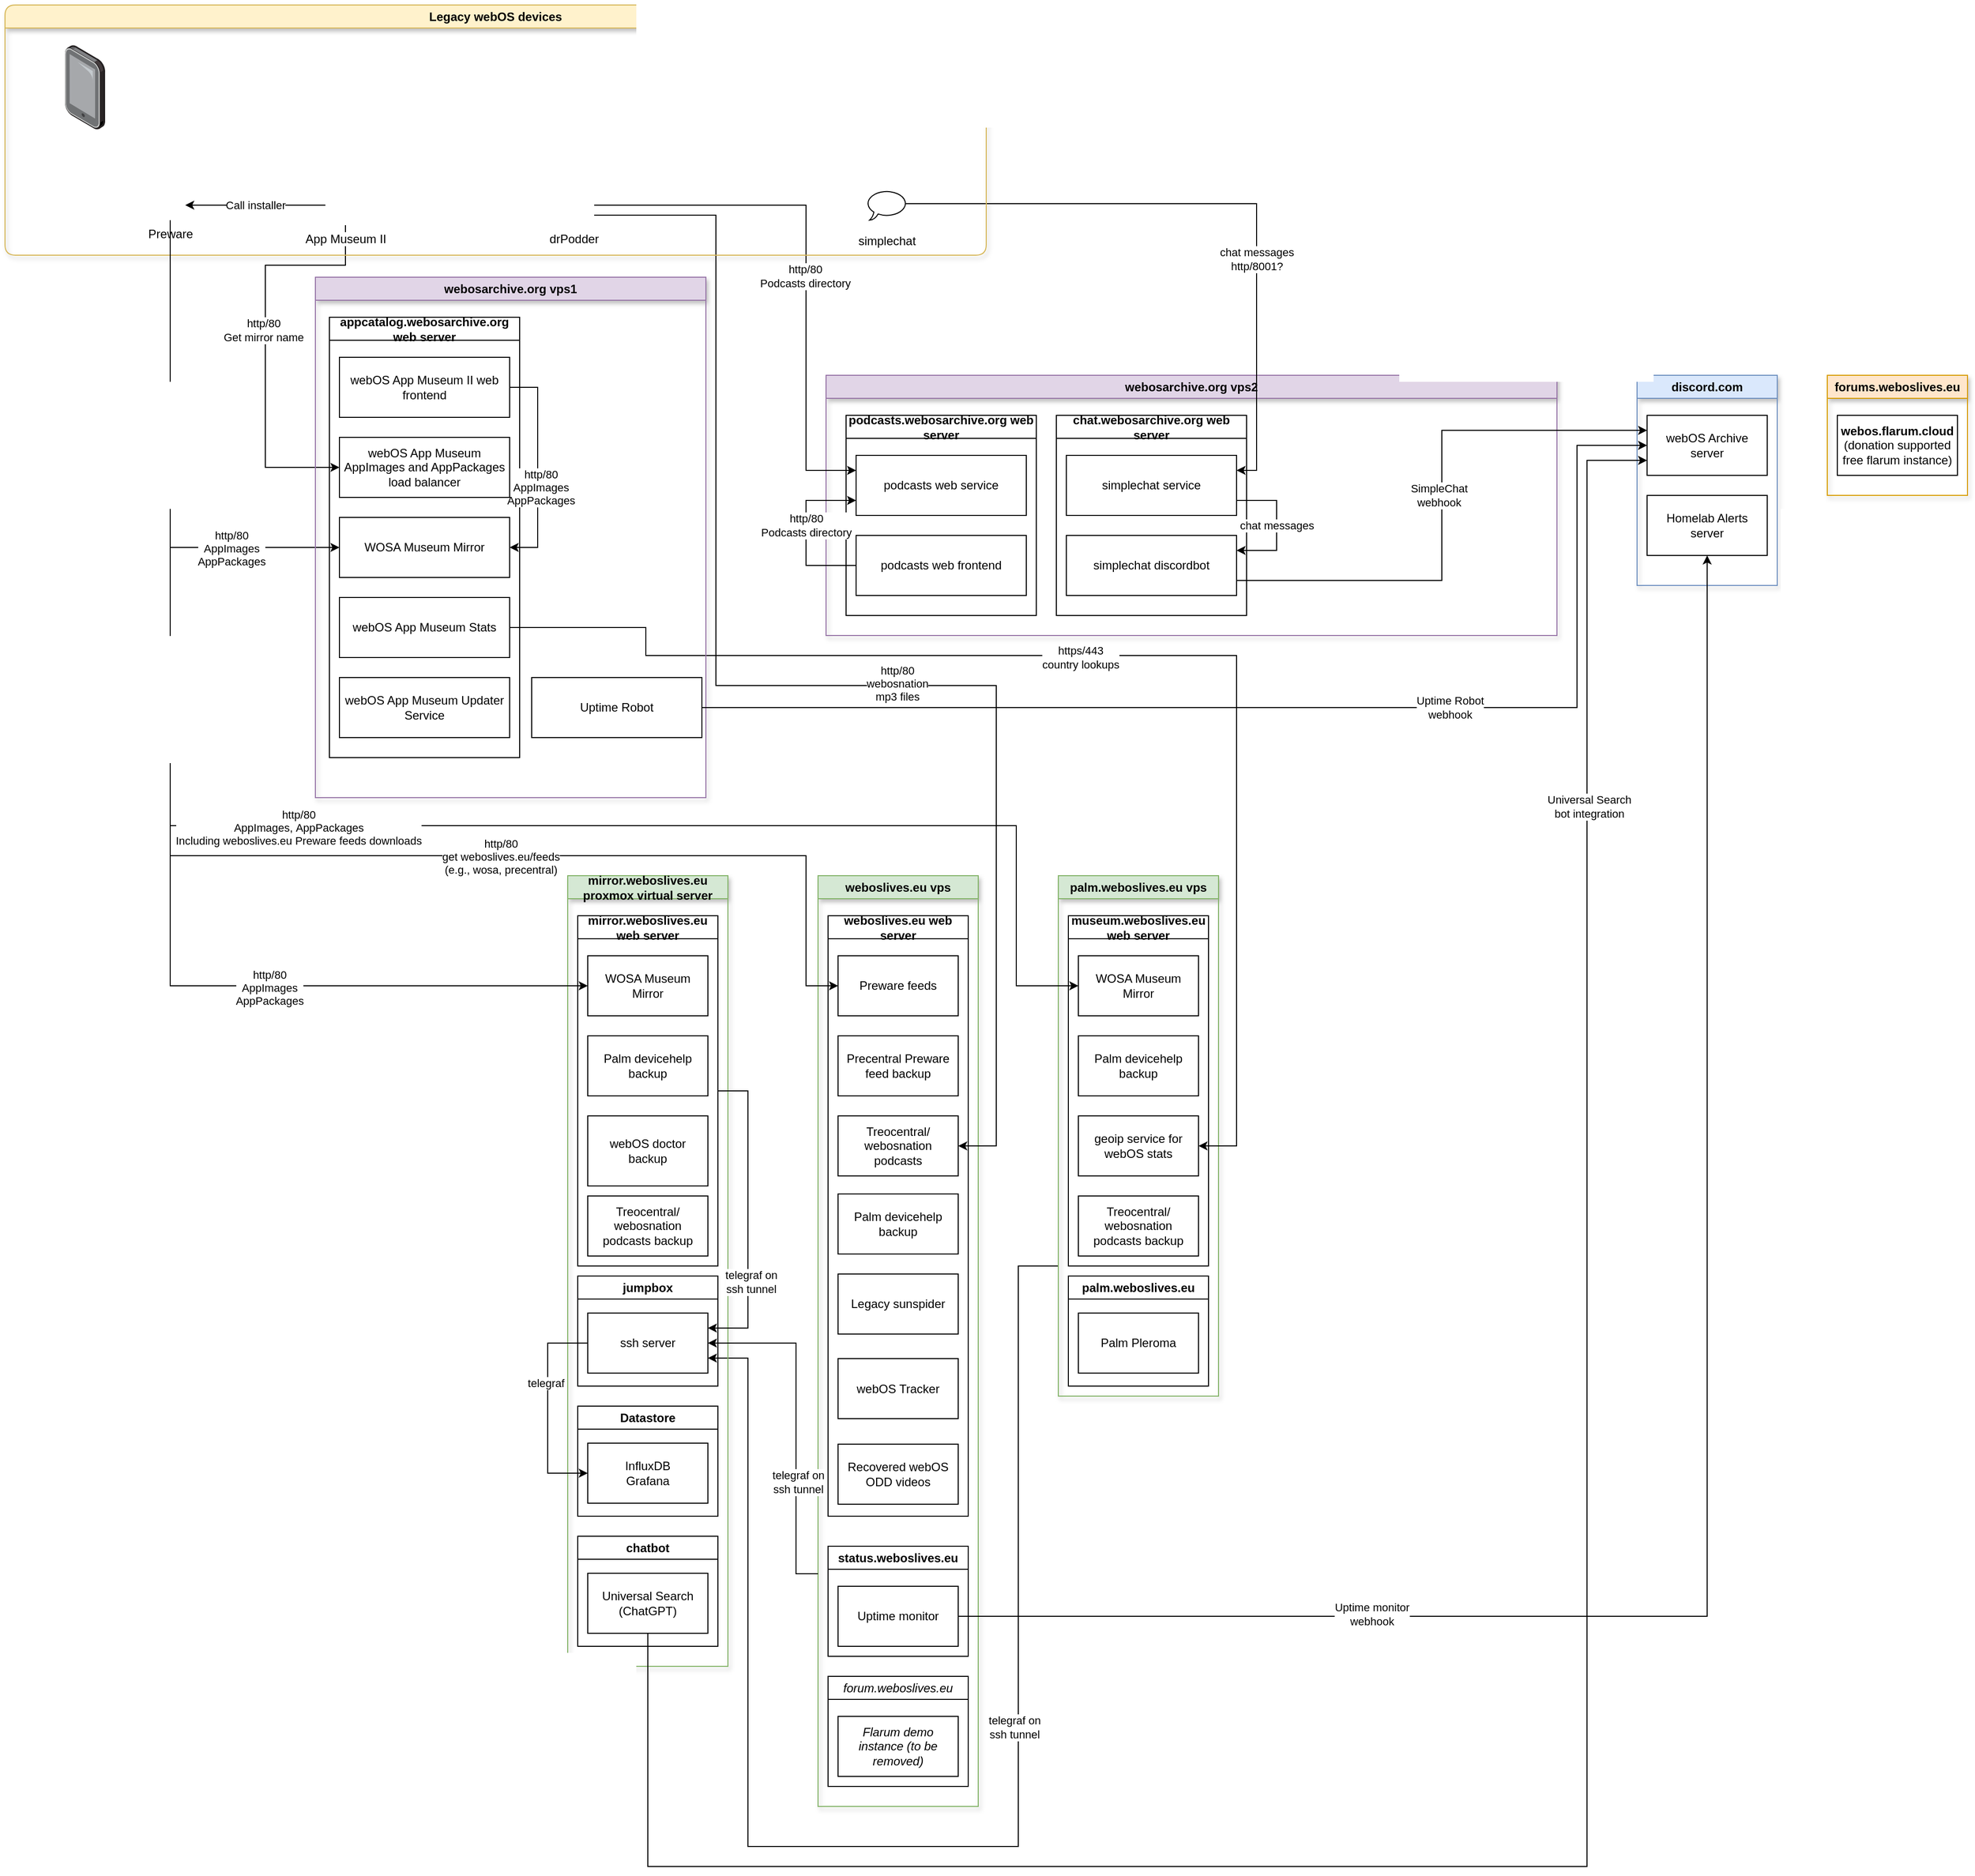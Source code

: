 <mxfile version="21.5.2" type="github">
  <diagram name="Page-1" id="cCbnzm1xCQD83DKspaT3">
    <mxGraphModel dx="1781" dy="1730" grid="1" gridSize="10" guides="1" tooltips="1" connect="1" arrows="1" fold="1" page="1" pageScale="1" pageWidth="827" pageHeight="1169" math="0" shadow="0">
      <root>
        <mxCell id="0" />
        <mxCell id="1" parent="0" />
        <mxCell id="PS-D71UFCIVm1v_QH7SR-17" value="weboslives.eu vps" style="swimlane;whiteSpace=wrap;html=1;fillColor=#d5e8d4;strokeColor=#82b366;shadow=1;" parent="1" vertex="1">
          <mxGeometry x="382" y="210" width="160" height="930" as="geometry" />
        </mxCell>
        <mxCell id="l4s4kaO-_cYa82F50tmw-3" value="weboslives.eu web server" style="swimlane;whiteSpace=wrap;html=1;" parent="PS-D71UFCIVm1v_QH7SR-17" vertex="1">
          <mxGeometry x="10" y="40" width="140" height="600" as="geometry">
            <mxRectangle x="310" y="190" width="120" height="30" as="alternateBounds" />
          </mxGeometry>
        </mxCell>
        <mxCell id="l4s4kaO-_cYa82F50tmw-4" value="Preware feeds" style="rounded=0;whiteSpace=wrap;html=1;" parent="l4s4kaO-_cYa82F50tmw-3" vertex="1">
          <mxGeometry x="10" y="40" width="120" height="60" as="geometry" />
        </mxCell>
        <mxCell id="l4s4kaO-_cYa82F50tmw-5" value="Precentral Preware feed backup" style="rounded=0;whiteSpace=wrap;html=1;" parent="l4s4kaO-_cYa82F50tmw-3" vertex="1">
          <mxGeometry x="10" y="120" width="120" height="60" as="geometry" />
        </mxCell>
        <mxCell id="PS-D71UFCIVm1v_QH7SR-1" value="Palm devicehelp backup" style="rounded=0;whiteSpace=wrap;html=1;" parent="l4s4kaO-_cYa82F50tmw-3" vertex="1">
          <mxGeometry x="10" y="278" width="120" height="60" as="geometry" />
        </mxCell>
        <mxCell id="PS-D71UFCIVm1v_QH7SR-2" value="Legacy sunspider" style="rounded=0;whiteSpace=wrap;html=1;" parent="l4s4kaO-_cYa82F50tmw-3" vertex="1">
          <mxGeometry x="10" y="358" width="120" height="60" as="geometry" />
        </mxCell>
        <mxCell id="PS-D71UFCIVm1v_QH7SR-3" value="webOS Tracker" style="rounded=0;whiteSpace=wrap;html=1;" parent="l4s4kaO-_cYa82F50tmw-3" vertex="1">
          <mxGeometry x="10" y="442.5" width="120" height="60" as="geometry" />
        </mxCell>
        <mxCell id="PS-D71UFCIVm1v_QH7SR-4" value="Recovered webOS ODD videos" style="rounded=0;whiteSpace=wrap;html=1;" parent="l4s4kaO-_cYa82F50tmw-3" vertex="1">
          <mxGeometry x="10" y="528" width="120" height="60" as="geometry" />
        </mxCell>
        <mxCell id="5oSPO5W26ucSjFXBTbh1-4" value="Treocentral/&lt;br&gt;webosnation podcasts" style="rounded=0;whiteSpace=wrap;html=1;" parent="l4s4kaO-_cYa82F50tmw-3" vertex="1">
          <mxGeometry x="10" y="200" width="120" height="60" as="geometry" />
        </mxCell>
        <mxCell id="PS-D71UFCIVm1v_QH7SR-18" value="status.weboslives.eu" style="swimlane;whiteSpace=wrap;html=1;" parent="PS-D71UFCIVm1v_QH7SR-17" vertex="1">
          <mxGeometry x="10" y="670" width="140" height="110" as="geometry" />
        </mxCell>
        <mxCell id="PS-D71UFCIVm1v_QH7SR-12" value="&lt;span style=&quot;font-style: normal;&quot;&gt;Uptime monitor&lt;/span&gt;" style="rounded=0;whiteSpace=wrap;html=1;fontStyle=2" parent="PS-D71UFCIVm1v_QH7SR-18" vertex="1">
          <mxGeometry x="10" y="40" width="120" height="60" as="geometry" />
        </mxCell>
        <mxCell id="PS-D71UFCIVm1v_QH7SR-51" value="forum.weboslives.eu" style="swimlane;whiteSpace=wrap;html=1;fontStyle=2" parent="PS-D71UFCIVm1v_QH7SR-17" vertex="1">
          <mxGeometry x="10" y="800" width="140" height="110" as="geometry" />
        </mxCell>
        <mxCell id="PS-D71UFCIVm1v_QH7SR-52" value="Flarum demo instance (to be removed)" style="rounded=0;whiteSpace=wrap;html=1;fontStyle=2" parent="PS-D71UFCIVm1v_QH7SR-51" vertex="1">
          <mxGeometry x="10" y="40" width="120" height="60" as="geometry" />
        </mxCell>
        <mxCell id="5oSPO5W26ucSjFXBTbh1-12" style="edgeStyle=orthogonalEdgeStyle;rounded=0;orthogonalLoop=1;jettySize=auto;html=1;exitX=0;exitY=0.75;exitDx=0;exitDy=0;entryX=1;entryY=0.75;entryDx=0;entryDy=0;" parent="1" source="PS-D71UFCIVm1v_QH7SR-31" target="PS-D71UFCIVm1v_QH7SR-43" edge="1">
          <mxGeometry relative="1" as="geometry">
            <Array as="points">
              <mxPoint x="582" y="600" />
              <mxPoint x="582" y="1180" />
              <mxPoint x="312" y="1180" />
              <mxPoint x="312" y="692" />
            </Array>
          </mxGeometry>
        </mxCell>
        <mxCell id="5oSPO5W26ucSjFXBTbh1-13" value="telegraf on&lt;br&gt;ssh tunnel" style="edgeLabel;html=1;align=center;verticalAlign=middle;resizable=0;points=[];" parent="5oSPO5W26ucSjFXBTbh1-12" vertex="1" connectable="0">
          <mxGeometry x="-0.294" y="-4" relative="1" as="geometry">
            <mxPoint as="offset" />
          </mxGeometry>
        </mxCell>
        <mxCell id="PS-D71UFCIVm1v_QH7SR-31" value="palm.weboslives.eu vps" style="swimlane;whiteSpace=wrap;html=1;fillColor=#d5e8d4;strokeColor=#82b366;shadow=1;" parent="1" vertex="1">
          <mxGeometry x="622" y="210" width="160" height="520" as="geometry" />
        </mxCell>
        <mxCell id="PS-D71UFCIVm1v_QH7SR-39" value="palm.weboslives.eu" style="swimlane;whiteSpace=wrap;html=1;" parent="PS-D71UFCIVm1v_QH7SR-31" vertex="1">
          <mxGeometry x="10" y="400" width="140" height="110" as="geometry" />
        </mxCell>
        <mxCell id="PS-D71UFCIVm1v_QH7SR-10" value="Palm Pleroma" style="rounded=0;whiteSpace=wrap;html=1;" parent="PS-D71UFCIVm1v_QH7SR-39" vertex="1">
          <mxGeometry x="10" y="37" width="120" height="60" as="geometry" />
        </mxCell>
        <mxCell id="PS-D71UFCIVm1v_QH7SR-5" value="museum.weboslives.eu web server" style="swimlane;whiteSpace=wrap;html=1;" parent="PS-D71UFCIVm1v_QH7SR-31" vertex="1">
          <mxGeometry x="10" y="40" width="140" height="350" as="geometry">
            <mxRectangle x="310" y="190" width="120" height="30" as="alternateBounds" />
          </mxGeometry>
        </mxCell>
        <mxCell id="PS-D71UFCIVm1v_QH7SR-6" value="WOSA Museum Mirror" style="rounded=0;whiteSpace=wrap;html=1;" parent="PS-D71UFCIVm1v_QH7SR-5" vertex="1">
          <mxGeometry x="10" y="40" width="120" height="60" as="geometry" />
        </mxCell>
        <mxCell id="PS-D71UFCIVm1v_QH7SR-7" value="Palm devicehelp backup" style="rounded=0;whiteSpace=wrap;html=1;" parent="PS-D71UFCIVm1v_QH7SR-5" vertex="1">
          <mxGeometry x="10" y="120" width="120" height="60" as="geometry" />
        </mxCell>
        <mxCell id="PS-D71UFCIVm1v_QH7SR-8" value="geoip service for webOS stats" style="rounded=0;whiteSpace=wrap;html=1;" parent="PS-D71UFCIVm1v_QH7SR-5" vertex="1">
          <mxGeometry x="10" y="200" width="120" height="60" as="geometry" />
        </mxCell>
        <mxCell id="PS-D71UFCIVm1v_QH7SR-9" value="Treocentral/&lt;br style=&quot;border-color: var(--border-color);&quot;&gt;webosnation podcasts backup" style="rounded=0;whiteSpace=wrap;html=1;" parent="PS-D71UFCIVm1v_QH7SR-5" vertex="1">
          <mxGeometry x="10" y="280" width="120" height="60" as="geometry" />
        </mxCell>
        <mxCell id="PS-D71UFCIVm1v_QH7SR-41" value="mirror.weboslives.eu proxmox virtual server" style="swimlane;whiteSpace=wrap;html=1;fillColor=#d5e8d4;strokeColor=#82b366;shadow=1;" parent="1" vertex="1">
          <mxGeometry x="132" y="210" width="160" height="790" as="geometry" />
        </mxCell>
        <mxCell id="PS-D71UFCIVm1v_QH7SR-42" value="jumpbox" style="swimlane;whiteSpace=wrap;html=1;" parent="PS-D71UFCIVm1v_QH7SR-41" vertex="1">
          <mxGeometry x="10" y="400" width="140" height="110" as="geometry" />
        </mxCell>
        <mxCell id="PS-D71UFCIVm1v_QH7SR-43" value="ssh server" style="rounded=0;whiteSpace=wrap;html=1;" parent="PS-D71UFCIVm1v_QH7SR-42" vertex="1">
          <mxGeometry x="10" y="37" width="120" height="60" as="geometry" />
        </mxCell>
        <mxCell id="5oSPO5W26ucSjFXBTbh1-8" style="edgeStyle=orthogonalEdgeStyle;rounded=0;orthogonalLoop=1;jettySize=auto;html=1;exitX=1;exitY=0.5;exitDx=0;exitDy=0;entryX=1;entryY=0.25;entryDx=0;entryDy=0;" parent="PS-D71UFCIVm1v_QH7SR-41" source="PS-D71UFCIVm1v_QH7SR-44" target="PS-D71UFCIVm1v_QH7SR-43" edge="1">
          <mxGeometry relative="1" as="geometry">
            <Array as="points">
              <mxPoint x="180" y="215" />
              <mxPoint x="180" y="452" />
            </Array>
          </mxGeometry>
        </mxCell>
        <mxCell id="5oSPO5W26ucSjFXBTbh1-9" value="telegraf on&lt;br style=&quot;border-color: var(--border-color);&quot;&gt;ssh tunnel" style="edgeLabel;html=1;align=center;verticalAlign=middle;resizable=0;points=[];" parent="5oSPO5W26ucSjFXBTbh1-8" vertex="1" connectable="0">
          <mxGeometry x="0.439" y="3" relative="1" as="geometry">
            <mxPoint as="offset" />
          </mxGeometry>
        </mxCell>
        <mxCell id="PS-D71UFCIVm1v_QH7SR-44" value="mirror.weboslives.eu web server" style="swimlane;whiteSpace=wrap;html=1;" parent="PS-D71UFCIVm1v_QH7SR-41" vertex="1">
          <mxGeometry x="10" y="40" width="140" height="350" as="geometry">
            <mxRectangle x="310" y="190" width="120" height="30" as="alternateBounds" />
          </mxGeometry>
        </mxCell>
        <mxCell id="PS-D71UFCIVm1v_QH7SR-45" value="WOSA Museum Mirror" style="rounded=0;whiteSpace=wrap;html=1;" parent="PS-D71UFCIVm1v_QH7SR-44" vertex="1">
          <mxGeometry x="10" y="40" width="120" height="60" as="geometry" />
        </mxCell>
        <mxCell id="PS-D71UFCIVm1v_QH7SR-46" value="Palm devicehelp backup" style="rounded=0;whiteSpace=wrap;html=1;" parent="PS-D71UFCIVm1v_QH7SR-44" vertex="1">
          <mxGeometry x="10" y="120" width="120" height="60" as="geometry" />
        </mxCell>
        <mxCell id="PS-D71UFCIVm1v_QH7SR-48" value="Treocentral/&lt;br style=&quot;border-color: var(--border-color);&quot;&gt;webosnation podcasts backup" style="rounded=0;whiteSpace=wrap;html=1;" parent="PS-D71UFCIVm1v_QH7SR-44" vertex="1">
          <mxGeometry x="10" y="280" width="120" height="60" as="geometry" />
        </mxCell>
        <mxCell id="PS-D71UFCIVm1v_QH7SR-47" value="webOS doctor backup" style="rounded=0;whiteSpace=wrap;html=1;" parent="PS-D71UFCIVm1v_QH7SR-44" vertex="1">
          <mxGeometry x="10" y="200" width="120" height="70" as="geometry" />
        </mxCell>
        <mxCell id="5oSPO5W26ucSjFXBTbh1-14" value="Datastore" style="swimlane;whiteSpace=wrap;html=1;" parent="PS-D71UFCIVm1v_QH7SR-41" vertex="1">
          <mxGeometry x="10" y="530" width="140" height="110" as="geometry" />
        </mxCell>
        <mxCell id="5oSPO5W26ucSjFXBTbh1-15" value="InfluxDB&lt;br&gt;Grafana" style="rounded=0;whiteSpace=wrap;html=1;" parent="5oSPO5W26ucSjFXBTbh1-14" vertex="1">
          <mxGeometry x="10" y="37" width="120" height="60" as="geometry" />
        </mxCell>
        <mxCell id="5oSPO5W26ucSjFXBTbh1-16" style="edgeStyle=orthogonalEdgeStyle;rounded=0;orthogonalLoop=1;jettySize=auto;html=1;exitX=0;exitY=0.5;exitDx=0;exitDy=0;entryX=0;entryY=0.5;entryDx=0;entryDy=0;" parent="PS-D71UFCIVm1v_QH7SR-41" source="PS-D71UFCIVm1v_QH7SR-43" target="5oSPO5W26ucSjFXBTbh1-15" edge="1">
          <mxGeometry relative="1" as="geometry">
            <Array as="points">
              <mxPoint x="-20" y="467" />
              <mxPoint x="-20" y="597" />
            </Array>
          </mxGeometry>
        </mxCell>
        <mxCell id="5oSPO5W26ucSjFXBTbh1-17" value="telegraf" style="edgeLabel;html=1;align=center;verticalAlign=middle;resizable=0;points=[];" parent="5oSPO5W26ucSjFXBTbh1-16" vertex="1" connectable="0">
          <mxGeometry x="-0.238" y="-2" relative="1" as="geometry">
            <mxPoint as="offset" />
          </mxGeometry>
        </mxCell>
        <mxCell id="KsYA6uaBuHiAIMC2cyGC-15" value="chatbot" style="swimlane;whiteSpace=wrap;html=1;" vertex="1" parent="PS-D71UFCIVm1v_QH7SR-41">
          <mxGeometry x="10" y="660" width="140" height="110" as="geometry" />
        </mxCell>
        <mxCell id="KsYA6uaBuHiAIMC2cyGC-16" value="Universal Search (ChatGPT)" style="rounded=0;whiteSpace=wrap;html=1;" vertex="1" parent="KsYA6uaBuHiAIMC2cyGC-15">
          <mxGeometry x="10" y="37" width="120" height="60" as="geometry" />
        </mxCell>
        <mxCell id="5oSPO5W26ucSjFXBTbh1-10" style="edgeStyle=orthogonalEdgeStyle;rounded=0;orthogonalLoop=1;jettySize=auto;html=1;entryX=1;entryY=0.5;entryDx=0;entryDy=0;exitX=0;exitY=0.75;exitDx=0;exitDy=0;" parent="1" source="PS-D71UFCIVm1v_QH7SR-17" target="PS-D71UFCIVm1v_QH7SR-43" edge="1">
          <mxGeometry relative="1" as="geometry">
            <mxPoint x="330" y="370" as="sourcePoint" />
            <Array as="points">
              <mxPoint x="360" y="907" />
              <mxPoint x="360" y="677" />
            </Array>
          </mxGeometry>
        </mxCell>
        <mxCell id="5oSPO5W26ucSjFXBTbh1-11" value="telegraf on&lt;br style=&quot;border-color: var(--border-color);&quot;&gt;ssh tunnel" style="edgeLabel;html=1;align=center;verticalAlign=middle;resizable=0;points=[];" parent="5oSPO5W26ucSjFXBTbh1-10" vertex="1" connectable="0">
          <mxGeometry x="-0.329" y="-2" relative="1" as="geometry">
            <mxPoint as="offset" />
          </mxGeometry>
        </mxCell>
        <mxCell id="5oSPO5W26ucSjFXBTbh1-19" value="webosarchive.org vps2" style="swimlane;whiteSpace=wrap;html=1;fillColor=#e1d5e7;strokeColor=#9673a6;gradientColor=none;shadow=1;" parent="1" vertex="1">
          <mxGeometry x="390" y="-290" width="730" height="260" as="geometry" />
        </mxCell>
        <mxCell id="5oSPO5W26ucSjFXBTbh1-41" value="podcasts.webosarchive.org web server" style="swimlane;whiteSpace=wrap;html=1;" parent="5oSPO5W26ucSjFXBTbh1-19" vertex="1">
          <mxGeometry x="20" y="40" width="190" height="200" as="geometry">
            <mxRectangle x="310" y="190" width="120" height="30" as="alternateBounds" />
          </mxGeometry>
        </mxCell>
        <mxCell id="5oSPO5W26ucSjFXBTbh1-44" value="podcasts web service" style="rounded=0;whiteSpace=wrap;html=1;" parent="5oSPO5W26ucSjFXBTbh1-41" vertex="1">
          <mxGeometry x="10" y="40" width="170" height="60" as="geometry" />
        </mxCell>
        <mxCell id="KsYA6uaBuHiAIMC2cyGC-2" style="edgeStyle=orthogonalEdgeStyle;rounded=0;orthogonalLoop=1;jettySize=auto;html=1;exitX=0;exitY=0.5;exitDx=0;exitDy=0;entryX=0;entryY=0.75;entryDx=0;entryDy=0;" edge="1" parent="5oSPO5W26ucSjFXBTbh1-41" source="5oSPO5W26ucSjFXBTbh1-53" target="5oSPO5W26ucSjFXBTbh1-44">
          <mxGeometry relative="1" as="geometry">
            <Array as="points">
              <mxPoint x="-40" y="150" />
              <mxPoint x="-40" y="85" />
            </Array>
          </mxGeometry>
        </mxCell>
        <mxCell id="KsYA6uaBuHiAIMC2cyGC-3" value="http/80&lt;br style=&quot;border-color: var(--border-color);&quot;&gt;Podcasts directory" style="edgeLabel;html=1;align=center;verticalAlign=middle;resizable=0;points=[];" vertex="1" connectable="0" parent="KsYA6uaBuHiAIMC2cyGC-2">
          <mxGeometry x="0.091" relative="1" as="geometry">
            <mxPoint as="offset" />
          </mxGeometry>
        </mxCell>
        <mxCell id="5oSPO5W26ucSjFXBTbh1-53" value="podcasts web frontend" style="rounded=0;whiteSpace=wrap;html=1;" parent="5oSPO5W26ucSjFXBTbh1-41" vertex="1">
          <mxGeometry x="10" y="120" width="170" height="60" as="geometry" />
        </mxCell>
        <mxCell id="5oSPO5W26ucSjFXBTbh1-51" value="chat.webosarchive.org web server" style="swimlane;whiteSpace=wrap;html=1;" parent="5oSPO5W26ucSjFXBTbh1-19" vertex="1">
          <mxGeometry x="230" y="40" width="190" height="200" as="geometry">
            <mxRectangle x="310" y="190" width="120" height="30" as="alternateBounds" />
          </mxGeometry>
        </mxCell>
        <mxCell id="5oSPO5W26ucSjFXBTbh1-58" value="chat messages" style="edgeStyle=orthogonalEdgeStyle;rounded=0;orthogonalLoop=1;jettySize=auto;html=1;exitX=1;exitY=0.75;exitDx=0;exitDy=0;entryX=1;entryY=0.25;entryDx=0;entryDy=0;" parent="5oSPO5W26ucSjFXBTbh1-51" source="5oSPO5W26ucSjFXBTbh1-52" target="5oSPO5W26ucSjFXBTbh1-54" edge="1">
          <mxGeometry relative="1" as="geometry">
            <Array as="points">
              <mxPoint x="220" y="85" />
              <mxPoint x="220" y="135" />
            </Array>
          </mxGeometry>
        </mxCell>
        <mxCell id="5oSPO5W26ucSjFXBTbh1-52" value="simplechat service" style="rounded=0;whiteSpace=wrap;html=1;" parent="5oSPO5W26ucSjFXBTbh1-51" vertex="1">
          <mxGeometry x="10" y="40" width="170" height="60" as="geometry" />
        </mxCell>
        <mxCell id="5oSPO5W26ucSjFXBTbh1-54" value="simplechat discordbot" style="rounded=0;whiteSpace=wrap;html=1;" parent="5oSPO5W26ucSjFXBTbh1-51" vertex="1">
          <mxGeometry x="10" y="120" width="170" height="60" as="geometry" />
        </mxCell>
        <mxCell id="5oSPO5W26ucSjFXBTbh1-29" style="edgeStyle=orthogonalEdgeStyle;rounded=0;orthogonalLoop=1;jettySize=auto;html=1;entryX=0;entryY=0.5;entryDx=0;entryDy=0;exitX=0.5;exitY=1;exitDx=0;exitDy=0;" parent="1" source="uOune92CNgHs2ACM1iYS-15" target="PS-D71UFCIVm1v_QH7SR-6" edge="1">
          <mxGeometry relative="1" as="geometry">
            <Array as="points">
              <mxPoint x="-265" y="160" />
              <mxPoint x="580" y="160" />
              <mxPoint x="580" y="320" />
            </Array>
          </mxGeometry>
        </mxCell>
        <mxCell id="uOune92CNgHs2ACM1iYS-24" value="http/80&lt;br style=&quot;border-color: var(--border-color);&quot;&gt;AppImages,&amp;nbsp;AppPackages&lt;br style=&quot;border-color: var(--border-color);&quot;&gt;Including weboslives.eu Preware feeds downloads" style="edgeLabel;html=1;align=center;verticalAlign=middle;resizable=0;points=[];" parent="5oSPO5W26ucSjFXBTbh1-29" vertex="1" connectable="0">
          <mxGeometry x="-0.124" y="-2" relative="1" as="geometry">
            <mxPoint as="offset" />
          </mxGeometry>
        </mxCell>
        <mxCell id="5oSPO5W26ucSjFXBTbh1-30" style="edgeStyle=orthogonalEdgeStyle;rounded=0;orthogonalLoop=1;jettySize=auto;html=1;entryX=0;entryY=0.5;entryDx=0;entryDy=0;exitX=0.5;exitY=1;exitDx=0;exitDy=0;" parent="1" source="uOune92CNgHs2ACM1iYS-15" target="PS-D71UFCIVm1v_QH7SR-45" edge="1">
          <mxGeometry relative="1" as="geometry">
            <Array as="points">
              <mxPoint x="-265" y="320" />
            </Array>
          </mxGeometry>
        </mxCell>
        <mxCell id="5oSPO5W26ucSjFXBTbh1-32" value="http/80&lt;br style=&quot;border-color: var(--border-color);&quot;&gt;AppImages&lt;br style=&quot;border-color: var(--border-color);&quot;&gt;AppPackages" style="edgeLabel;html=1;align=center;verticalAlign=middle;resizable=0;points=[];" parent="5oSPO5W26ucSjFXBTbh1-30" vertex="1" connectable="0">
          <mxGeometry x="0.462" y="-2" relative="1" as="geometry">
            <mxPoint as="offset" />
          </mxGeometry>
        </mxCell>
        <mxCell id="5oSPO5W26ucSjFXBTbh1-46" style="edgeStyle=orthogonalEdgeStyle;rounded=0;orthogonalLoop=1;jettySize=auto;html=1;exitX=1;exitY=0.5;exitDx=0;exitDy=0;entryX=0;entryY=0.25;entryDx=0;entryDy=0;" parent="1" source="5oSPO5W26ucSjFXBTbh1-37" target="5oSPO5W26ucSjFXBTbh1-44" edge="1">
          <mxGeometry relative="1" as="geometry">
            <Array as="points">
              <mxPoint x="370" y="-460" />
              <mxPoint x="370" y="-195" />
            </Array>
          </mxGeometry>
        </mxCell>
        <mxCell id="5oSPO5W26ucSjFXBTbh1-47" value="http/80&lt;br&gt;Podcasts directory" style="edgeLabel;html=1;align=center;verticalAlign=middle;resizable=0;points=[];" parent="5oSPO5W26ucSjFXBTbh1-46" vertex="1" connectable="0">
          <mxGeometry x="0.072" y="-1" relative="1" as="geometry">
            <mxPoint as="offset" />
          </mxGeometry>
        </mxCell>
        <mxCell id="5oSPO5W26ucSjFXBTbh1-48" style="edgeStyle=orthogonalEdgeStyle;rounded=0;orthogonalLoop=1;jettySize=auto;html=1;exitX=1;exitY=0.75;exitDx=0;exitDy=0;entryX=1;entryY=0.5;entryDx=0;entryDy=0;" parent="1" source="5oSPO5W26ucSjFXBTbh1-37" target="5oSPO5W26ucSjFXBTbh1-4" edge="1">
          <mxGeometry relative="1" as="geometry">
            <mxPoint x="50" y="-90.0" as="targetPoint" />
            <Array as="points">
              <mxPoint x="280" y="-450" />
              <mxPoint x="280" y="20" />
              <mxPoint x="560" y="20" />
              <mxPoint x="560" y="480" />
            </Array>
          </mxGeometry>
        </mxCell>
        <mxCell id="uOune92CNgHs2ACM1iYS-25" value="http/80&lt;br style=&quot;border-color: var(--border-color);&quot;&gt;webosnation&lt;br style=&quot;border-color: var(--border-color);&quot;&gt;mp3 files" style="edgeLabel;html=1;align=center;verticalAlign=middle;resizable=0;points=[];" parent="5oSPO5W26ucSjFXBTbh1-48" vertex="1" connectable="0">
          <mxGeometry x="0.128" y="2" relative="1" as="geometry">
            <mxPoint as="offset" />
          </mxGeometry>
        </mxCell>
        <mxCell id="5oSPO5W26ucSjFXBTbh1-56" style="edgeStyle=orthogonalEdgeStyle;rounded=0;orthogonalLoop=1;jettySize=auto;html=1;exitX=0.945;exitY=0.45;exitDx=0;exitDy=0;exitPerimeter=0;entryX=1;entryY=0.25;entryDx=0;entryDy=0;" parent="1" source="5oSPO5W26ucSjFXBTbh1-55" target="5oSPO5W26ucSjFXBTbh1-52" edge="1">
          <mxGeometry relative="1" as="geometry" />
        </mxCell>
        <mxCell id="5oSPO5W26ucSjFXBTbh1-57" value="chat messages&lt;br&gt;http/8001?" style="edgeLabel;html=1;align=center;verticalAlign=middle;resizable=0;points=[];" parent="5oSPO5W26ucSjFXBTbh1-56" vertex="1" connectable="0">
          <mxGeometry x="0.274" relative="1" as="geometry">
            <mxPoint as="offset" />
          </mxGeometry>
        </mxCell>
        <mxCell id="5oSPO5W26ucSjFXBTbh1-63" style="edgeStyle=orthogonalEdgeStyle;rounded=0;orthogonalLoop=1;jettySize=auto;html=1;exitX=0.5;exitY=1;exitDx=0;exitDy=0;entryX=0;entryY=0.5;entryDx=0;entryDy=0;" parent="1" source="5oSPO5W26ucSjFXBTbh1-61" target="5oSPO5W26ucSjFXBTbh1-27" edge="1">
          <mxGeometry relative="1" as="geometry">
            <Array as="points">
              <mxPoint x="-90" y="-400" />
              <mxPoint x="-170" y="-400" />
              <mxPoint x="-170" y="-198" />
            </Array>
          </mxGeometry>
        </mxCell>
        <mxCell id="5oSPO5W26ucSjFXBTbh1-64" value="http/80&lt;br&gt;Get mirror name" style="edgeLabel;html=1;align=center;verticalAlign=middle;resizable=0;points=[];" parent="5oSPO5W26ucSjFXBTbh1-63" vertex="1" connectable="0">
          <mxGeometry x="-0.067" y="-2" relative="1" as="geometry">
            <mxPoint as="offset" />
          </mxGeometry>
        </mxCell>
        <mxCell id="uOune92CNgHs2ACM1iYS-6" style="edgeStyle=orthogonalEdgeStyle;rounded=0;orthogonalLoop=1;jettySize=auto;html=1;entryX=0;entryY=0.5;entryDx=0;entryDy=0;exitX=0.5;exitY=1;exitDx=0;exitDy=0;" parent="1" source="uOune92CNgHs2ACM1iYS-15" target="uOune92CNgHs2ACM1iYS-1" edge="1">
          <mxGeometry relative="1" as="geometry" />
        </mxCell>
        <mxCell id="uOune92CNgHs2ACM1iYS-7" value="http/80&lt;br style=&quot;border-color: var(--border-color);&quot;&gt;AppImages&lt;br style=&quot;border-color: var(--border-color);&quot;&gt;AppPackages" style="edgeLabel;html=1;align=center;verticalAlign=middle;resizable=0;points=[];" parent="uOune92CNgHs2ACM1iYS-6" vertex="1" connectable="0">
          <mxGeometry x="0.563" y="-1" relative="1" as="geometry">
            <mxPoint as="offset" />
          </mxGeometry>
        </mxCell>
        <mxCell id="uOune92CNgHs2ACM1iYS-2" style="edgeStyle=orthogonalEdgeStyle;rounded=0;orthogonalLoop=1;jettySize=auto;html=1;exitX=1;exitY=0.5;exitDx=0;exitDy=0;entryX=1;entryY=0.5;entryDx=0;entryDy=0;" parent="1" source="uOune92CNgHs2ACM1iYS-5" target="PS-D71UFCIVm1v_QH7SR-8" edge="1">
          <mxGeometry relative="1" as="geometry">
            <Array as="points">
              <mxPoint x="210" y="-38" />
              <mxPoint x="210" y="-10" />
              <mxPoint x="800" y="-10" />
              <mxPoint x="800" y="480" />
            </Array>
            <mxPoint x="-60" y="-450" as="sourcePoint" />
            <mxPoint x="162" y="-105" as="targetPoint" />
          </mxGeometry>
        </mxCell>
        <mxCell id="uOune92CNgHs2ACM1iYS-3" value="https/443&lt;br&gt;country lookups" style="edgeLabel;html=1;align=center;verticalAlign=middle;resizable=0;points=[];" parent="uOune92CNgHs2ACM1iYS-2" vertex="1" connectable="0">
          <mxGeometry x="-0.067" y="-2" relative="1" as="geometry">
            <mxPoint as="offset" />
          </mxGeometry>
        </mxCell>
        <mxCell id="uOune92CNgHs2ACM1iYS-9" value="Legacy webOS devices" style="swimlane;whiteSpace=wrap;html=1;fillColor=#fff2cc;strokeColor=#d6b656;shadow=1;rounded=1;" parent="1" vertex="1">
          <mxGeometry x="-430" y="-660" width="980" height="250" as="geometry" />
        </mxCell>
        <mxCell id="uOune92CNgHs2ACM1iYS-17" value="Call installer" style="edgeStyle=orthogonalEdgeStyle;rounded=0;orthogonalLoop=1;jettySize=auto;html=1;exitX=0;exitY=0.5;exitDx=0;exitDy=0;" parent="uOune92CNgHs2ACM1iYS-9" source="5oSPO5W26ucSjFXBTbh1-61" target="uOune92CNgHs2ACM1iYS-15" edge="1">
          <mxGeometry relative="1" as="geometry" />
        </mxCell>
        <mxCell id="5oSPO5W26ucSjFXBTbh1-61" value="App Museum II" style="shape=image;html=1;verticalAlign=top;verticalLabelPosition=bottom;labelBackgroundColor=#ffffff;imageAspect=0;aspect=fixed;image=https://cdn4.iconfinder.com/data/icons/essential-app-1/16/shopping-bag-paper-store-128.png" parent="uOune92CNgHs2ACM1iYS-9" vertex="1">
          <mxGeometry x="320" y="180" width="40" height="40" as="geometry" />
        </mxCell>
        <mxCell id="5oSPO5W26ucSjFXBTbh1-37" value="drPodder" style="shape=image;html=1;verticalAlign=top;verticalLabelPosition=bottom;labelBackgroundColor=#ffffff;imageAspect=0;aspect=fixed;image=https://cdn2.iconfinder.com/data/icons/css-vol-2/24/media-podcast-128.png" parent="uOune92CNgHs2ACM1iYS-9" vertex="1">
          <mxGeometry x="548.42" y="180" width="40" height="40" as="geometry" />
        </mxCell>
        <mxCell id="5oSPO5W26ucSjFXBTbh1-55" value="&lt;br&gt;&lt;br&gt;&lt;br&gt;&lt;br&gt;&lt;br&gt;simplechat" style="whiteSpace=wrap;html=1;shape=mxgraph.basic.oval_callout" parent="uOune92CNgHs2ACM1iYS-9" vertex="1">
          <mxGeometry x="860" y="185" width="41.58" height="30" as="geometry" />
        </mxCell>
        <mxCell id="5oSPO5W26ucSjFXBTbh1-34" value="" style="image;points=[];aspect=fixed;html=1;align=center;shadow=0;dashed=0;image=img/lib/allied_telesis/computer_and_terminals/Tablet.svg;" parent="uOune92CNgHs2ACM1iYS-9" vertex="1">
          <mxGeometry x="60" y="40" width="40" height="84.45" as="geometry" />
        </mxCell>
        <mxCell id="uOune92CNgHs2ACM1iYS-15" value="Preware" style="shape=image;html=1;verticalAlign=top;verticalLabelPosition=bottom;labelBackgroundColor=#ffffff;imageAspect=0;aspect=fixed;image=https://cdn2.iconfinder.com/data/icons/font-awesome/1792/linux-128.png" parent="uOune92CNgHs2ACM1iYS-9" vertex="1">
          <mxGeometry x="150" y="185" width="30" height="30" as="geometry" />
        </mxCell>
        <mxCell id="uOune92CNgHs2ACM1iYS-10" value="discord.com" style="swimlane;whiteSpace=wrap;html=1;fillColor=#dae8fc;strokeColor=#6c8ebf;shadow=1;glass=0;rounded=0;" parent="1" vertex="1">
          <mxGeometry x="1200" y="-290" width="140" height="210" as="geometry">
            <mxRectangle x="310" y="190" width="120" height="30" as="alternateBounds" />
          </mxGeometry>
        </mxCell>
        <mxCell id="uOune92CNgHs2ACM1iYS-11" value="&lt;span&gt;webOS Archive server&lt;/span&gt;" style="rounded=0;whiteSpace=wrap;html=1;fontStyle=0" parent="uOune92CNgHs2ACM1iYS-10" vertex="1">
          <mxGeometry x="10" y="40" width="120" height="60" as="geometry" />
        </mxCell>
        <mxCell id="KsYA6uaBuHiAIMC2cyGC-12" value="&lt;span&gt;Homelab Alerts server&lt;/span&gt;" style="rounded=0;whiteSpace=wrap;html=1;fontStyle=0" vertex="1" parent="uOune92CNgHs2ACM1iYS-10">
          <mxGeometry x="10" y="120" width="120" height="60" as="geometry" />
        </mxCell>
        <mxCell id="uOune92CNgHs2ACM1iYS-21" style="edgeStyle=orthogonalEdgeStyle;rounded=0;orthogonalLoop=1;jettySize=auto;html=1;exitX=0.5;exitY=1;exitDx=0;exitDy=0;entryX=0;entryY=0.5;entryDx=0;entryDy=0;" parent="1" source="uOune92CNgHs2ACM1iYS-15" target="l4s4kaO-_cYa82F50tmw-4" edge="1">
          <mxGeometry relative="1" as="geometry">
            <Array as="points">
              <mxPoint x="-265" y="190" />
              <mxPoint x="370" y="190" />
              <mxPoint x="370" y="320" />
            </Array>
          </mxGeometry>
        </mxCell>
        <mxCell id="uOune92CNgHs2ACM1iYS-22" value="http/80&lt;br&gt;get weboslives.eu/feeds&lt;br&gt;(e.g., wosa, precentral)" style="edgeLabel;html=1;align=center;verticalAlign=middle;resizable=0;points=[];" parent="uOune92CNgHs2ACM1iYS-21" vertex="1" connectable="0">
          <mxGeometry x="0.348" y="-1" relative="1" as="geometry">
            <mxPoint as="offset" />
          </mxGeometry>
        </mxCell>
        <mxCell id="KsYA6uaBuHiAIMC2cyGC-1" value="webosarchive.org vps1" style="swimlane;whiteSpace=wrap;html=1;fillColor=#e1d5e7;strokeColor=#9673a6;shadow=1;" vertex="1" parent="1">
          <mxGeometry x="-120" y="-388" width="390" height="520" as="geometry" />
        </mxCell>
        <mxCell id="5oSPO5W26ucSjFXBTbh1-22" value="appcatalog.webosarchive.org web server" style="swimlane;whiteSpace=wrap;html=1;" parent="KsYA6uaBuHiAIMC2cyGC-1" vertex="1">
          <mxGeometry x="14" y="40" width="190" height="440" as="geometry">
            <mxRectangle x="310" y="190" width="120" height="30" as="alternateBounds" />
          </mxGeometry>
        </mxCell>
        <mxCell id="5oSPO5W26ucSjFXBTbh1-28" style="edgeStyle=orthogonalEdgeStyle;rounded=0;orthogonalLoop=1;jettySize=auto;html=1;exitX=1;exitY=0.5;exitDx=0;exitDy=0;entryX=1;entryY=0.5;entryDx=0;entryDy=0;" parent="5oSPO5W26ucSjFXBTbh1-22" source="5oSPO5W26ucSjFXBTbh1-23" target="uOune92CNgHs2ACM1iYS-1" edge="1">
          <mxGeometry relative="1" as="geometry">
            <Array as="points">
              <mxPoint x="208" y="70" />
              <mxPoint x="208" y="230" />
            </Array>
          </mxGeometry>
        </mxCell>
        <mxCell id="5oSPO5W26ucSjFXBTbh1-36" value="http/80&lt;br style=&quot;border-color: var(--border-color);&quot;&gt;AppImages&lt;br style=&quot;border-color: var(--border-color);&quot;&gt;AppPackages" style="edgeLabel;html=1;align=center;verticalAlign=middle;resizable=0;points=[];" parent="5oSPO5W26ucSjFXBTbh1-28" vertex="1" connectable="0">
          <mxGeometry x="0.183" y="3" relative="1" as="geometry">
            <mxPoint as="offset" />
          </mxGeometry>
        </mxCell>
        <mxCell id="5oSPO5W26ucSjFXBTbh1-23" value="webOS App Museum II web frontend" style="rounded=0;whiteSpace=wrap;html=1;" parent="5oSPO5W26ucSjFXBTbh1-22" vertex="1">
          <mxGeometry x="10" y="40" width="170" height="60" as="geometry" />
        </mxCell>
        <mxCell id="5oSPO5W26ucSjFXBTbh1-27" value="webOS App Museum AppImages and AppPackages load balancer" style="rounded=0;whiteSpace=wrap;html=1;" parent="5oSPO5W26ucSjFXBTbh1-22" vertex="1">
          <mxGeometry x="10" y="120" width="170" height="60" as="geometry" />
        </mxCell>
        <mxCell id="uOune92CNgHs2ACM1iYS-1" value="WOSA Museum Mirror" style="rounded=0;whiteSpace=wrap;html=1;" parent="5oSPO5W26ucSjFXBTbh1-22" vertex="1">
          <mxGeometry x="10" y="200" width="170" height="60" as="geometry" />
        </mxCell>
        <mxCell id="uOune92CNgHs2ACM1iYS-5" value="webOS App Museum Stats" style="rounded=0;whiteSpace=wrap;html=1;" parent="5oSPO5W26ucSjFXBTbh1-22" vertex="1">
          <mxGeometry x="10" y="280" width="170" height="60" as="geometry" />
        </mxCell>
        <mxCell id="uOune92CNgHs2ACM1iYS-8" value="webOS App Museum Updater Service" style="rounded=0;whiteSpace=wrap;html=1;" parent="5oSPO5W26ucSjFXBTbh1-22" vertex="1">
          <mxGeometry x="10" y="360" width="170" height="60" as="geometry" />
        </mxCell>
        <mxCell id="KsYA6uaBuHiAIMC2cyGC-9" value="Uptime Robot" style="rounded=0;whiteSpace=wrap;html=1;" vertex="1" parent="KsYA6uaBuHiAIMC2cyGC-1">
          <mxGeometry x="216" y="400" width="170" height="60" as="geometry" />
        </mxCell>
        <mxCell id="KsYA6uaBuHiAIMC2cyGC-4" value="forums.weboslives.eu" style="swimlane;whiteSpace=wrap;html=1;fillColor=#ffe6cc;strokeColor=#d79b00;shadow=1;glass=0;rounded=0;" vertex="1" parent="1">
          <mxGeometry x="1390" y="-290" width="140" height="120" as="geometry">
            <mxRectangle x="310" y="190" width="120" height="30" as="alternateBounds" />
          </mxGeometry>
        </mxCell>
        <mxCell id="KsYA6uaBuHiAIMC2cyGC-5" value="&lt;b&gt;webos.flarum.cloud&lt;/b&gt;&lt;br&gt;(donation supported free flarum instance)" style="rounded=0;whiteSpace=wrap;html=1;" vertex="1" parent="KsYA6uaBuHiAIMC2cyGC-4">
          <mxGeometry x="10" y="40" width="120" height="60" as="geometry" />
        </mxCell>
        <mxCell id="KsYA6uaBuHiAIMC2cyGC-6" style="edgeStyle=orthogonalEdgeStyle;rounded=0;orthogonalLoop=1;jettySize=auto;html=1;exitX=1;exitY=0.75;exitDx=0;exitDy=0;entryX=0;entryY=0.25;entryDx=0;entryDy=0;" edge="1" parent="1" source="5oSPO5W26ucSjFXBTbh1-54" target="uOune92CNgHs2ACM1iYS-11">
          <mxGeometry relative="1" as="geometry" />
        </mxCell>
        <mxCell id="KsYA6uaBuHiAIMC2cyGC-7" value="SimpleChat&lt;br&gt;webhook" style="edgeLabel;html=1;align=center;verticalAlign=middle;resizable=0;points=[];" vertex="1" connectable="0" parent="KsYA6uaBuHiAIMC2cyGC-6">
          <mxGeometry x="0.035" y="3" relative="1" as="geometry">
            <mxPoint as="offset" />
          </mxGeometry>
        </mxCell>
        <mxCell id="KsYA6uaBuHiAIMC2cyGC-10" style="edgeStyle=orthogonalEdgeStyle;rounded=0;orthogonalLoop=1;jettySize=auto;html=1;exitX=1;exitY=0.5;exitDx=0;exitDy=0;entryX=0;entryY=0.5;entryDx=0;entryDy=0;" edge="1" parent="1" source="KsYA6uaBuHiAIMC2cyGC-9" target="uOune92CNgHs2ACM1iYS-11">
          <mxGeometry relative="1" as="geometry">
            <Array as="points">
              <mxPoint x="1140" y="42" />
              <mxPoint x="1140" y="-220" />
            </Array>
          </mxGeometry>
        </mxCell>
        <mxCell id="KsYA6uaBuHiAIMC2cyGC-11" value="Uptime Robot&lt;br&gt;webhook" style="edgeLabel;html=1;align=center;verticalAlign=middle;resizable=0;points=[];" vertex="1" connectable="0" parent="KsYA6uaBuHiAIMC2cyGC-10">
          <mxGeometry x="0.238" relative="1" as="geometry">
            <mxPoint as="offset" />
          </mxGeometry>
        </mxCell>
        <mxCell id="KsYA6uaBuHiAIMC2cyGC-13" style="edgeStyle=orthogonalEdgeStyle;rounded=0;orthogonalLoop=1;jettySize=auto;html=1;exitX=1;exitY=0.5;exitDx=0;exitDy=0;entryX=0.5;entryY=1;entryDx=0;entryDy=0;" edge="1" parent="1" source="PS-D71UFCIVm1v_QH7SR-12" target="KsYA6uaBuHiAIMC2cyGC-12">
          <mxGeometry relative="1" as="geometry" />
        </mxCell>
        <mxCell id="KsYA6uaBuHiAIMC2cyGC-14" value="Uptime monitor&lt;br&gt;webhook" style="edgeLabel;html=1;align=center;verticalAlign=middle;resizable=0;points=[];" vertex="1" connectable="0" parent="KsYA6uaBuHiAIMC2cyGC-13">
          <mxGeometry x="-0.543" y="2" relative="1" as="geometry">
            <mxPoint as="offset" />
          </mxGeometry>
        </mxCell>
        <mxCell id="KsYA6uaBuHiAIMC2cyGC-17" style="edgeStyle=orthogonalEdgeStyle;rounded=0;orthogonalLoop=1;jettySize=auto;html=1;exitX=0.5;exitY=1;exitDx=0;exitDy=0;entryX=0;entryY=0.75;entryDx=0;entryDy=0;" edge="1" parent="1" source="KsYA6uaBuHiAIMC2cyGC-16" target="uOune92CNgHs2ACM1iYS-11">
          <mxGeometry relative="1" as="geometry">
            <Array as="points">
              <mxPoint x="212" y="1200" />
              <mxPoint x="1150" y="1200" />
              <mxPoint x="1150" y="-205" />
            </Array>
          </mxGeometry>
        </mxCell>
        <mxCell id="KsYA6uaBuHiAIMC2cyGC-18" value="Universal Search&lt;br&gt;bot integration" style="edgeLabel;html=1;align=center;verticalAlign=middle;resizable=0;points=[];" vertex="1" connectable="0" parent="KsYA6uaBuHiAIMC2cyGC-17">
          <mxGeometry x="0.692" y="-2" relative="1" as="geometry">
            <mxPoint as="offset" />
          </mxGeometry>
        </mxCell>
      </root>
    </mxGraphModel>
  </diagram>
</mxfile>
